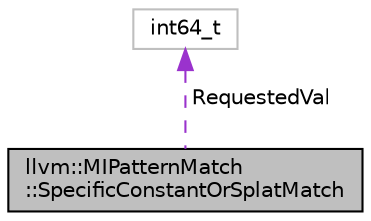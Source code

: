 digraph "llvm::MIPatternMatch::SpecificConstantOrSplatMatch"
{
 // LATEX_PDF_SIZE
  bgcolor="transparent";
  edge [fontname="Helvetica",fontsize="10",labelfontname="Helvetica",labelfontsize="10"];
  node [fontname="Helvetica",fontsize="10",shape=record];
  Node1 [label="llvm::MIPatternMatch\l::SpecificConstantOrSplatMatch",height=0.2,width=0.4,color="black", fillcolor="grey75", style="filled", fontcolor="black",tooltip="Matcher for a specific constant or constant splat."];
  Node2 -> Node1 [dir="back",color="darkorchid3",fontsize="10",style="dashed",label=" RequestedVal" ,fontname="Helvetica"];
  Node2 [label="int64_t",height=0.2,width=0.4,color="grey75",tooltip=" "];
}
